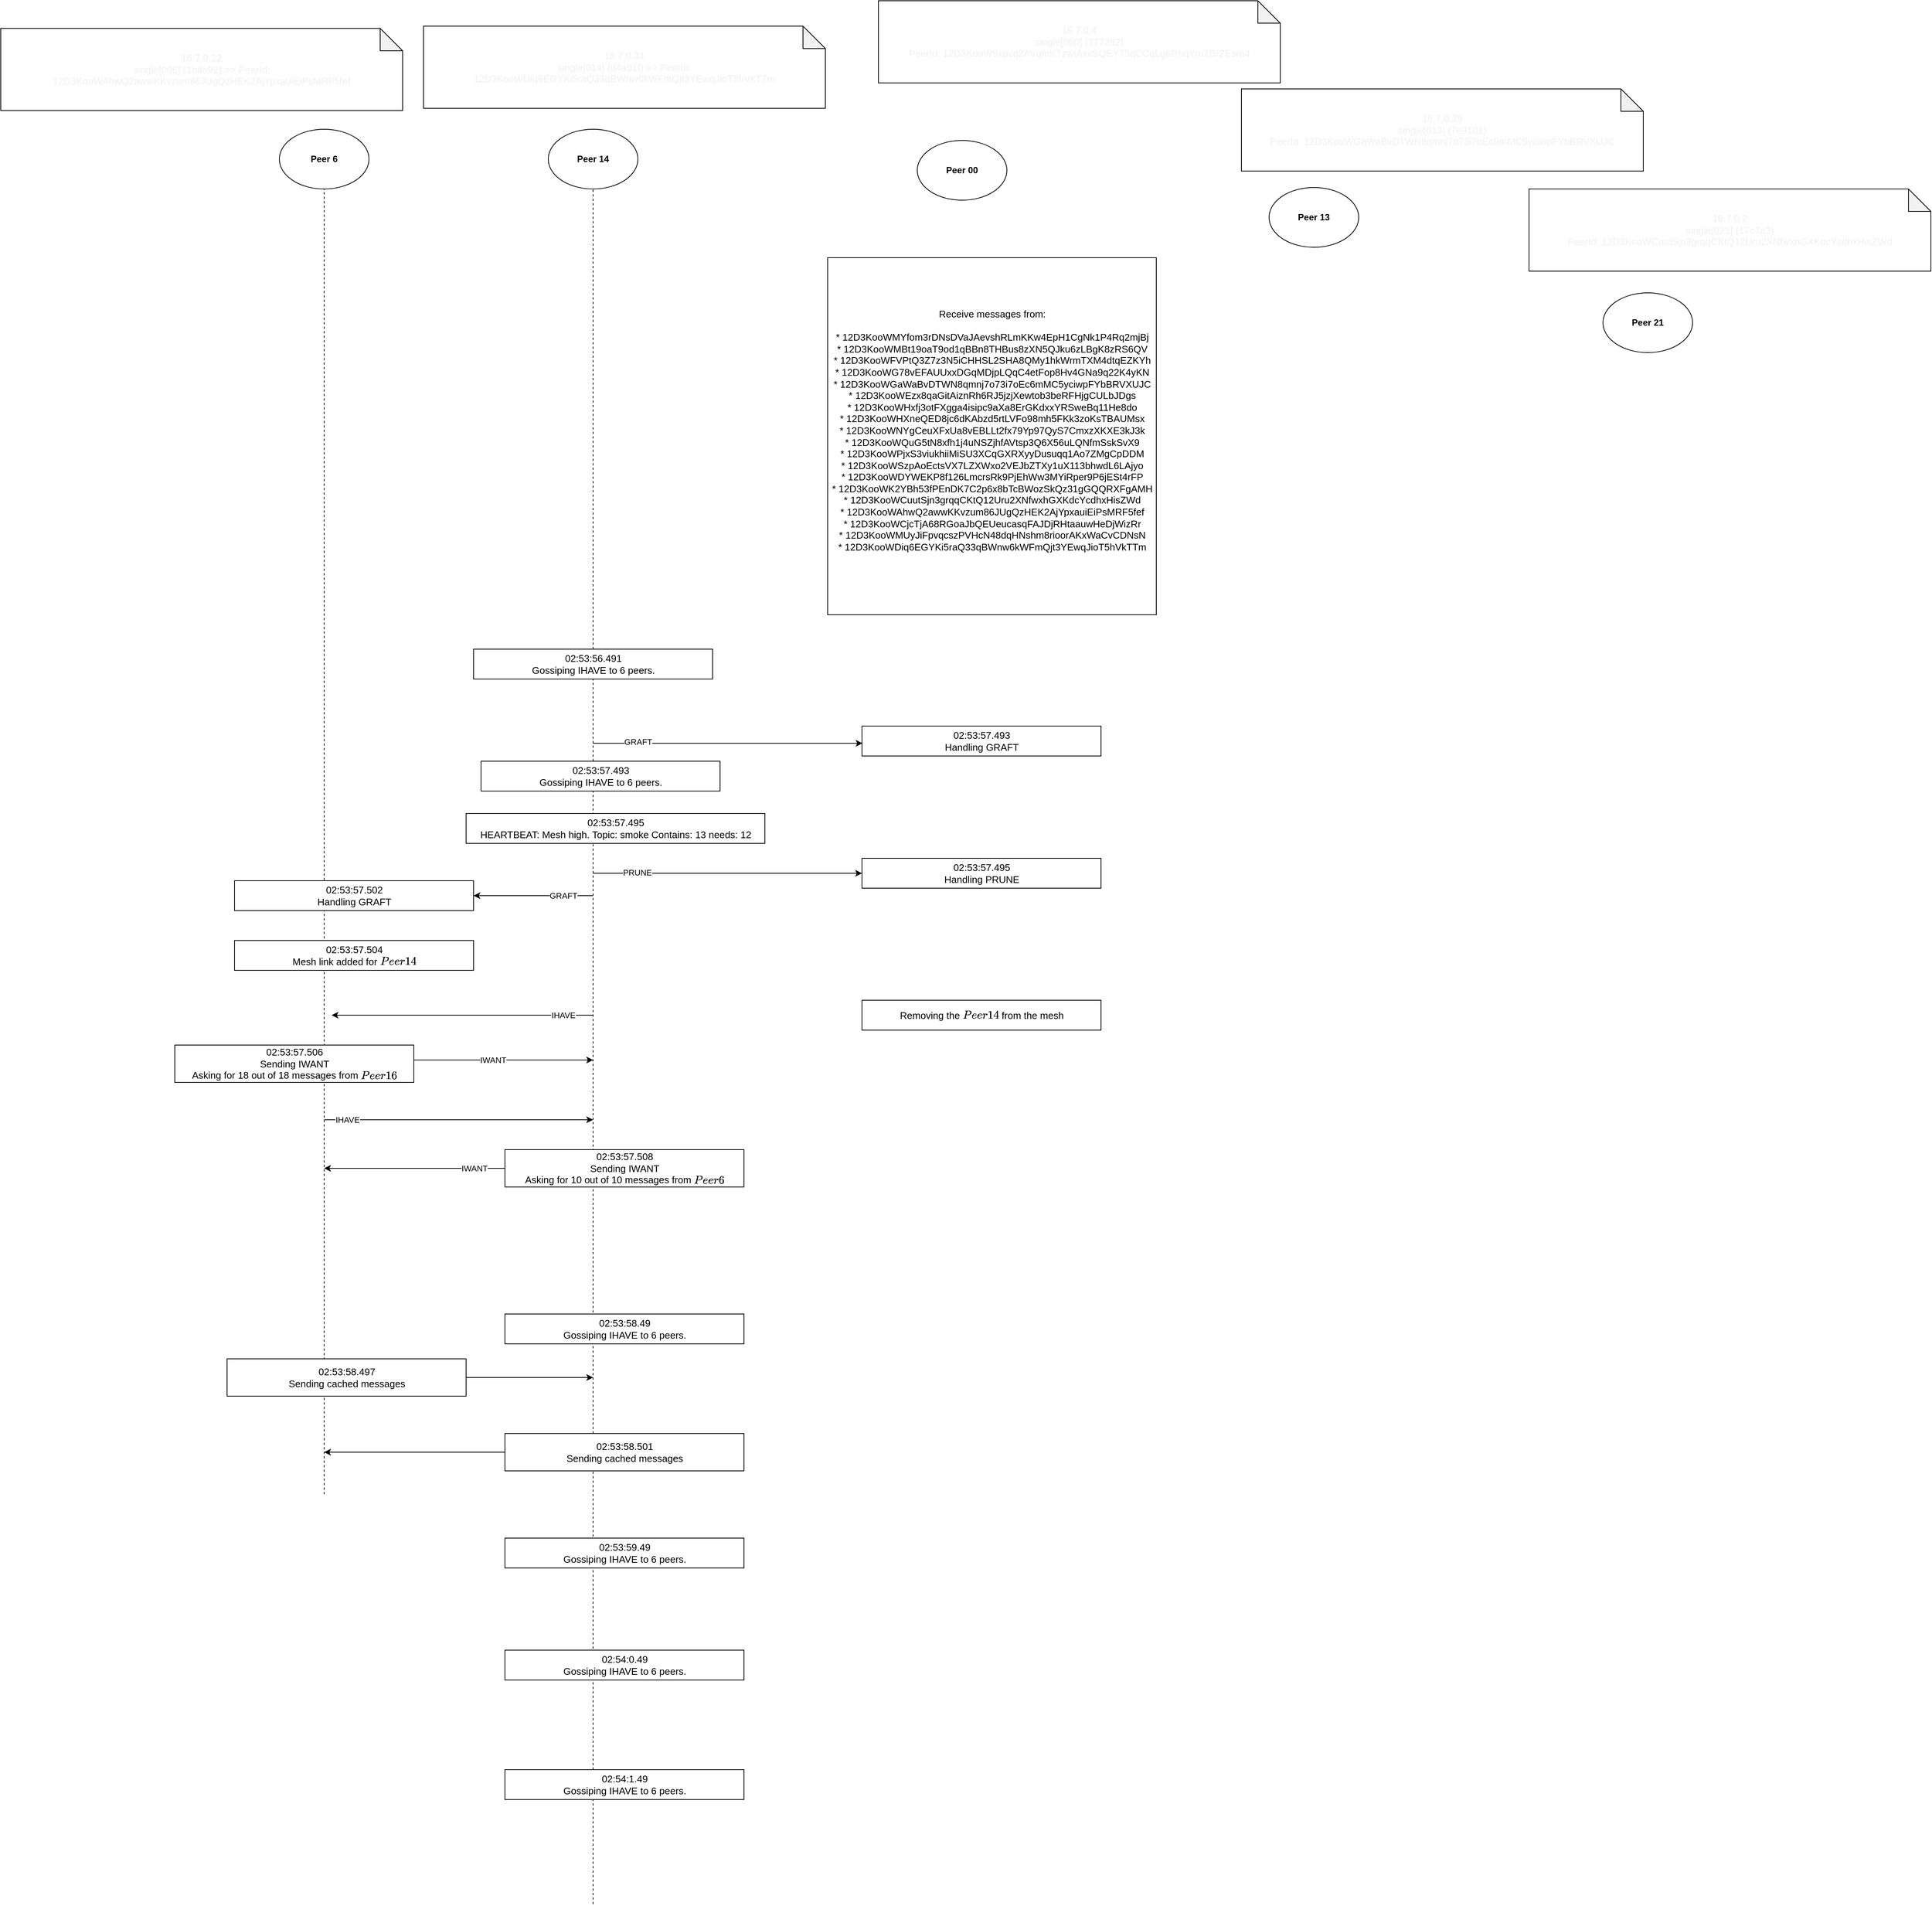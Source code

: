 <mxfile>
    <diagram id="ExdccTZqctQwAvQB16s_" name="Page-1">
        <mxGraphModel dx="3277" dy="2369" grid="1" gridSize="10" guides="1" tooltips="1" connect="1" arrows="1" fold="1" page="0" pageScale="1" pageWidth="827" pageHeight="1169" math="0" shadow="0">
            <root>
                <mxCell id="0"/>
                <mxCell id="1" parent="0"/>
                <mxCell id="132" value="" style="endArrow=none;dashed=1;html=1;fontSize=12;entryX=0.5;entryY=1;entryDx=0;entryDy=0;startArrow=none;" parent="1" target="129" edge="1">
                    <mxGeometry width="50" height="50" relative="1" as="geometry">
                        <mxPoint x="-800" y="1021.25" as="sourcePoint"/>
                        <mxPoint x="-767" y="-111.96" as="targetPoint"/>
                    </mxGeometry>
                </mxCell>
                <mxCell id="126" value="16.7.0.31&lt;br&gt;single[014] (d4a91f) &amp;gt;&amp;gt; PeerId: 12D3KooWDiq6EGYKi5raQ33qBWnw6kWFmQjt3YEwqJioT5hVkTTm" style="shape=note;whiteSpace=wrap;html=1;backgroundOutline=1;darkOpacity=0.05;fontColor=#F0F0F0;fontSize=13;" parent="1" vertex="1">
                    <mxGeometry x="-667" y="-944" width="538" height="110" as="geometry"/>
                </mxCell>
                <mxCell id="129" value="Peer 6" style="ellipse;whiteSpace=wrap;html=1;fontStyle=1" parent="1" vertex="1">
                    <mxGeometry x="-860" y="-806" width="120" height="80" as="geometry"/>
                </mxCell>
                <mxCell id="130" value="Peer 14" style="ellipse;whiteSpace=wrap;html=1;fontStyle=1" parent="1" vertex="1">
                    <mxGeometry x="-500" y="-806" width="120" height="80" as="geometry"/>
                </mxCell>
                <mxCell id="133" value="" style="endArrow=none;dashed=1;html=1;fontSize=12;startArrow=none;entryX=0.5;entryY=1;entryDx=0;entryDy=0;" parent="1" target="130" edge="1">
                    <mxGeometry width="50" height="50" relative="1" as="geometry">
                        <mxPoint x="-440" y="1570" as="sourcePoint"/>
                        <mxPoint x="-440" y="-670" as="targetPoint"/>
                    </mxGeometry>
                </mxCell>
                <mxCell id="134" value="" style="endArrow=classic;html=1;entryX=0;entryY=0.5;entryDx=0;entryDy=0;" parent="1" edge="1" target="150">
                    <mxGeometry width="50" height="50" relative="1" as="geometry">
                        <mxPoint x="-440" y="190" as="sourcePoint"/>
                        <mxPoint x="-135.856" y="118.376" as="targetPoint"/>
                    </mxGeometry>
                </mxCell>
                <mxCell id="160" value="PRUNE" style="edgeLabel;html=1;align=center;verticalAlign=middle;resizable=0;points=[];" vertex="1" connectable="0" parent="134">
                    <mxGeometry x="-0.676" y="1" relative="1" as="geometry">
                        <mxPoint as="offset"/>
                    </mxGeometry>
                </mxCell>
                <mxCell id="135" value="02:53:57.493 &lt;br&gt;Handling GRAFT" style="html=1;dashed=0;whitespace=wrap;fontSize=13;" parent="1" vertex="1">
                    <mxGeometry x="-80" y="-7" width="320" height="40" as="geometry"/>
                </mxCell>
                <mxCell id="142" value="&lt;div&gt;16.7.0.4&lt;br&gt;&lt;/div&gt;&lt;div&gt;single[000] (777282)&lt;/div&gt;&lt;div&gt;PeerId: 12D3KooW9xpcq2AVqmKTzwiAxvSQEY73qCCqLg6RhqYmZBrZEsm4&lt;/div&gt;" style="shape=note;whiteSpace=wrap;html=1;backgroundOutline=1;darkOpacity=0.05;fontColor=#F0F0F0;fontSize=13;" vertex="1" parent="1">
                    <mxGeometry x="-58" y="-978" width="538" height="110" as="geometry"/>
                </mxCell>
                <mxCell id="143" value="Peer 00" style="ellipse;whiteSpace=wrap;html=1;fontStyle=1" vertex="1" parent="1">
                    <mxGeometry x="-6" y="-791" width="120" height="80" as="geometry"/>
                </mxCell>
                <mxCell id="144" value="Peer 13" style="ellipse;whiteSpace=wrap;html=1;fontStyle=1" vertex="1" parent="1">
                    <mxGeometry x="465" y="-728" width="120" height="80" as="geometry"/>
                </mxCell>
                <mxCell id="145" value="Peer 21" style="ellipse;whiteSpace=wrap;html=1;fontStyle=1" vertex="1" parent="1">
                    <mxGeometry x="912" y="-587" width="120" height="80" as="geometry"/>
                </mxCell>
                <mxCell id="146" value="16.7.0.29&lt;br&gt;&lt;div&gt;single[013] (7e9101)&lt;/div&gt;&lt;div&gt;PeerId: 12D3KooWGaWaBvDTWN8qmnj7o73i7oEc6mMC5yciwpFYbBRVXUJC&lt;/div&gt;" style="shape=note;whiteSpace=wrap;html=1;backgroundOutline=1;darkOpacity=0.05;fontColor=#F0F0F0;fontSize=13;" vertex="1" parent="1">
                    <mxGeometry x="428" y="-860" width="538" height="110" as="geometry"/>
                </mxCell>
                <mxCell id="147" value="16.7.0.2&lt;br&gt;&lt;div&gt;single[021] (17c7a3)&lt;/div&gt;&lt;div&gt;PeerId: 12D3KooWCuutSjn3grqqCKtQ12Uru2XNfwxhGXKdcYcdhxHisZWd&lt;/div&gt;" style="shape=note;whiteSpace=wrap;html=1;backgroundOutline=1;darkOpacity=0.05;fontColor=#F0F0F0;fontSize=13;" vertex="1" parent="1">
                    <mxGeometry x="813" y="-726" width="538" height="110" as="geometry"/>
                </mxCell>
                <mxCell id="148" value="" style="endArrow=classic;html=1;entryX=0.002;entryY=0.575;entryDx=0;entryDy=0;entryPerimeter=0;" edge="1" parent="1" target="135">
                    <mxGeometry width="50" height="50" relative="1" as="geometry">
                        <mxPoint x="-440" y="16" as="sourcePoint"/>
                        <mxPoint x="-136.856" y="15.996" as="targetPoint"/>
                    </mxGeometry>
                </mxCell>
                <mxCell id="159" value="GRAFT" style="edgeLabel;html=1;align=center;verticalAlign=middle;resizable=0;points=[];" vertex="1" connectable="0" parent="148">
                    <mxGeometry x="-0.669" y="2" relative="1" as="geometry">
                        <mxPoint as="offset"/>
                    </mxGeometry>
                </mxCell>
                <mxCell id="150" value="02:53:57.495&lt;br&gt;Handling PRUNE" style="html=1;dashed=0;whitespace=wrap;fontSize=13;" vertex="1" parent="1">
                    <mxGeometry x="-80" y="170" width="320" height="40" as="geometry"/>
                </mxCell>
                <mxCell id="151" value="Removing the `Peer 14` from the mesh" style="html=1;dashed=0;whitespace=wrap;fontSize=13;" vertex="1" parent="1">
                    <mxGeometry x="-80" y="360" width="320" height="40" as="geometry"/>
                </mxCell>
                <mxCell id="152" value="Receive messages from:&lt;br&gt;&lt;br&gt;&lt;div&gt;* 12D3KooWMYfom3rDNsDVaJAevshRLmKKw4EpH1CgNk1P4Rq2mjBj&lt;/div&gt;&lt;div&gt;* 12D3KooWMBt19oaT9od1qBBn8THBus8zXN5QJku6zLBgK8zRS6QV&lt;/div&gt;&lt;div&gt;* 12D3KooWFVPtQ3Z7z3N5iCHHSL2SHA8QMy1hkWrmTXM4dtqEZKYh&lt;/div&gt;&lt;div&gt;* 12D3KooWG78vEFAUUxxDGqMDjpLQqC4etFop8Hv4GNa9q22K4yKN&lt;/div&gt;&lt;div&gt;* 12D3KooWGaWaBvDTWN8qmnj7o73i7oEc6mMC5yciwpFYbBRVXUJC&lt;/div&gt;&lt;div&gt;* 12D3KooWEzx8qaGitAiznRh6RJ5jzjXewtob3beRFHjgCULbJDgs&lt;/div&gt;&lt;div&gt;* 12D3KooWHxfj3otFXgga4isipc9aXa8ErGKdxxYRSweBq11He8do&lt;/div&gt;&lt;div&gt;* 12D3KooWHXneQED8jc6dKAbzd5rtLVFo98mh5FKk3zoKsTBAUMsx&lt;/div&gt;&lt;div&gt;* 12D3KooWNYgCeuXFxUa8vEBLLt2fx79Yp97QyS7CmxzXKXE3kJ3k&lt;/div&gt;&lt;div&gt;* 12D3KooWQuG5tN8xfh1j4uNSZjhfAVtsp3Q6X56uLQNfmSskSvX9&lt;/div&gt;&lt;div&gt;* 12D3KooWPjxS3viukhiiMiSU3XCqGXRXyyDusuqq1Ao7ZMgCpDDM&lt;/div&gt;&lt;div&gt;* 12D3KooWSzpAoEctsVX7LZXWxo2VEJbZTXy1uX113bhwdL6LAjyo&lt;/div&gt;&lt;div&gt;* 12D3KooWDYWEKP8f126LmcrsRk9PjEhWw3MYiRper9P6jESt4rFP&lt;/div&gt;&lt;div&gt;* 12D3KooWK2YBh53fPEnDK7C2p6x8bTcBWozSkQz31gGQQRXFgAMH&lt;/div&gt;&lt;div&gt;* 12D3KooWCuutSjn3grqqCKtQ12Uru2XNfwxhGXKdcYcdhxHisZWd&lt;/div&gt;&lt;div&gt;* 12D3KooWAhwQ2awwKKvzum86JUgQzHEK2AjYpxauiEiPsMRF5fef&lt;/div&gt;&lt;div&gt;* 12D3KooWCjcTjA68RGoaJbQEUeucasqFAJDjRHtaauwHeDjWizRr&lt;/div&gt;&lt;div&gt;* 12D3KooWMUyJiFpvqcszPVHcN48dqHNshm8rioorAKxWaCvCDNsN&lt;/div&gt;&lt;div&gt;* 12D3KooWDiq6EGYKi5raQ33qBWnw6kWFmQjt3YEwqJioT5hVkTTm&lt;/div&gt;&lt;div&gt;&lt;br&gt;&lt;/div&gt;" style="html=1;dashed=0;whitespace=wrap;fontSize=13;" vertex="1" parent="1">
                    <mxGeometry x="-126" y="-634" width="440" height="478" as="geometry"/>
                </mxCell>
                <mxCell id="153" value="16.7.0.22&lt;br&gt;single[006] (1bda92) &amp;gt;&amp;gt; PeerId: 12D3KooWAhwQ2awwKKvzum86JUgQzHEK2AjYpxauiEiPsMRF5fef" style="shape=note;whiteSpace=wrap;html=1;backgroundOutline=1;darkOpacity=0.05;fontColor=#F0F0F0;fontSize=13;" vertex="1" parent="1">
                    <mxGeometry x="-1233" y="-941" width="538" height="110" as="geometry"/>
                </mxCell>
                <mxCell id="154" value="02:53:57.502&lt;br&gt;Handling GRAFT" style="html=1;dashed=0;whitespace=wrap;fontSize=13;" vertex="1" parent="1">
                    <mxGeometry x="-920" y="200" width="320" height="40" as="geometry"/>
                </mxCell>
                <mxCell id="155" value="" style="endArrow=classic;html=1;entryX=1;entryY=0.5;entryDx=0;entryDy=0;" edge="1" parent="1" target="154">
                    <mxGeometry width="50" height="50" relative="1" as="geometry">
                        <mxPoint x="-440" y="220" as="sourcePoint"/>
                        <mxPoint x="-118.12" y="26" as="targetPoint"/>
                    </mxGeometry>
                </mxCell>
                <mxCell id="158" value="GRAFT" style="edgeLabel;html=1;align=center;verticalAlign=middle;resizable=0;points=[];" vertex="1" connectable="0" parent="155">
                    <mxGeometry x="-0.079" y="-4" relative="1" as="geometry">
                        <mxPoint x="33" y="4" as="offset"/>
                    </mxGeometry>
                </mxCell>
                <mxCell id="156" value="02:53:57.504&lt;br&gt;Mesh link added for `Peer14`" style="html=1;dashed=0;whitespace=wrap;fontSize=13;" vertex="1" parent="1">
                    <mxGeometry x="-920" y="280" width="320" height="40" as="geometry"/>
                </mxCell>
                <mxCell id="161" value="" style="endArrow=classic;html=1;" edge="1" parent="1">
                    <mxGeometry width="50" height="50" relative="1" as="geometry">
                        <mxPoint x="-440" y="380" as="sourcePoint"/>
                        <mxPoint x="-790" y="380" as="targetPoint"/>
                    </mxGeometry>
                </mxCell>
                <mxCell id="162" value="IHAVE" style="edgeLabel;html=1;align=center;verticalAlign=middle;resizable=0;points=[];" vertex="1" connectable="0" parent="161">
                    <mxGeometry x="-0.079" y="-4" relative="1" as="geometry">
                        <mxPoint x="121" y="4" as="offset"/>
                    </mxGeometry>
                </mxCell>
                <mxCell id="163" value="" style="endArrow=classic;html=1;exitX=0;exitY=0.5;exitDx=0;exitDy=0;" edge="1" parent="1" source="170">
                    <mxGeometry width="50" height="50" relative="1" as="geometry">
                        <mxPoint x="-620" y="600" as="sourcePoint"/>
                        <mxPoint x="-800" y="585" as="targetPoint"/>
                    </mxGeometry>
                </mxCell>
                <mxCell id="164" value="IWANT" style="edgeLabel;html=1;align=center;verticalAlign=middle;resizable=0;points=[];" vertex="1" connectable="0" parent="163">
                    <mxGeometry x="-0.079" y="-4" relative="1" as="geometry">
                        <mxPoint x="70" y="4" as="offset"/>
                    </mxGeometry>
                </mxCell>
                <mxCell id="165" value="" style="endArrow=classic;html=1;" edge="1" parent="1">
                    <mxGeometry width="50" height="50" relative="1" as="geometry">
                        <mxPoint x="-680" y="440" as="sourcePoint"/>
                        <mxPoint x="-440" y="440" as="targetPoint"/>
                    </mxGeometry>
                </mxCell>
                <mxCell id="166" value="IWANT" style="edgeLabel;html=1;align=center;verticalAlign=middle;resizable=0;points=[];" vertex="1" connectable="0" parent="165">
                    <mxGeometry x="-0.079" y="-4" relative="1" as="geometry">
                        <mxPoint x="-5" y="-4" as="offset"/>
                    </mxGeometry>
                </mxCell>
                <mxCell id="168" value="02:53:57.506&lt;br&gt;Sending IWANT&lt;br&gt;Asking for 18 out of 18 messages from `Peer 16`" style="html=1;dashed=0;whitespace=wrap;fontSize=13;" vertex="1" parent="1">
                    <mxGeometry x="-1000" y="420" width="320" height="50" as="geometry"/>
                </mxCell>
                <mxCell id="170" value="02:53:57.508&lt;br&gt;Sending IWANT&lt;br&gt;Asking for 10 out of 10 messages from `Peer 6`" style="html=1;dashed=0;whitespace=wrap;fontSize=13;" vertex="1" parent="1">
                    <mxGeometry x="-558" y="560" width="320" height="50" as="geometry"/>
                </mxCell>
                <mxCell id="171" value="" style="endArrow=classic;html=1;" edge="1" parent="1">
                    <mxGeometry width="50" height="50" relative="1" as="geometry">
                        <mxPoint x="-800" y="520" as="sourcePoint"/>
                        <mxPoint x="-440" y="520" as="targetPoint"/>
                    </mxGeometry>
                </mxCell>
                <mxCell id="172" value="IHAVE" style="edgeLabel;html=1;align=center;verticalAlign=middle;resizable=0;points=[];" vertex="1" connectable="0" parent="171">
                    <mxGeometry x="-0.079" y="-4" relative="1" as="geometry">
                        <mxPoint x="-135" y="-4" as="offset"/>
                    </mxGeometry>
                </mxCell>
                <mxCell id="173" value="02:53:58.501&lt;br&gt;Sending cached messages" style="html=1;dashed=0;whitespace=wrap;fontSize=13;" vertex="1" parent="1">
                    <mxGeometry x="-558" y="940" width="320" height="50" as="geometry"/>
                </mxCell>
                <mxCell id="174" value="" style="endArrow=classic;html=1;exitX=0;exitY=0.5;exitDx=0;exitDy=0;" edge="1" parent="1" source="173">
                    <mxGeometry width="50" height="50" relative="1" as="geometry">
                        <mxPoint x="-548" y="865" as="sourcePoint"/>
                        <mxPoint x="-800" y="965" as="targetPoint"/>
                    </mxGeometry>
                </mxCell>
                <mxCell id="176" value="02:53:58.497&lt;br&gt;Sending cached messages" style="html=1;dashed=0;whitespace=wrap;fontSize=13;" vertex="1" parent="1">
                    <mxGeometry x="-930" y="840" width="320" height="50" as="geometry"/>
                </mxCell>
                <mxCell id="177" value="" style="endArrow=classic;html=1;exitX=1;exitY=0.5;exitDx=0;exitDy=0;" edge="1" parent="1" source="176">
                    <mxGeometry width="50" height="50" relative="1" as="geometry">
                        <mxPoint x="-790" y="700" as="sourcePoint"/>
                        <mxPoint x="-440" y="865" as="targetPoint"/>
                    </mxGeometry>
                </mxCell>
                <mxCell id="179" value="02:53:57.493&lt;br&gt;Gossiping IHAVE to 6 peers." style="html=1;dashed=0;whitespace=wrap;fontSize=13;" vertex="1" parent="1">
                    <mxGeometry x="-590" y="40" width="320" height="40" as="geometry"/>
                </mxCell>
                <mxCell id="180" value="02:53:56.491&lt;br&gt;Gossiping IHAVE to 6 peers." style="html=1;dashed=0;whitespace=wrap;fontSize=13;" vertex="1" parent="1">
                    <mxGeometry x="-600" y="-110" width="320" height="40" as="geometry"/>
                </mxCell>
                <mxCell id="181" value="02:53:58.49&lt;br&gt;Gossiping IHAVE to 6 peers." style="html=1;dashed=0;whitespace=wrap;fontSize=13;" vertex="1" parent="1">
                    <mxGeometry x="-558" y="780" width="320" height="40" as="geometry"/>
                </mxCell>
                <mxCell id="182" value="02:53:59.49&lt;br&gt;Gossiping IHAVE to 6 peers." style="html=1;dashed=0;whitespace=wrap;fontSize=13;" vertex="1" parent="1">
                    <mxGeometry x="-558" y="1080" width="320" height="40" as="geometry"/>
                </mxCell>
                <mxCell id="183" value="02:54:0.49&lt;br&gt;Gossiping IHAVE to 6 peers." style="html=1;dashed=0;whitespace=wrap;fontSize=13;" vertex="1" parent="1">
                    <mxGeometry x="-558" y="1230" width="320" height="40" as="geometry"/>
                </mxCell>
                <mxCell id="184" value="02:54:1.49&lt;br&gt;Gossiping IHAVE to 6 peers." style="html=1;dashed=0;whitespace=wrap;fontSize=13;" vertex="1" parent="1">
                    <mxGeometry x="-558" y="1390" width="320" height="40" as="geometry"/>
                </mxCell>
                <mxCell id="185" value="02:53:57.495&lt;br&gt;HEARTBEAT: Mesh high. Topic: smoke Contains: 13 needs: 12" style="html=1;dashed=0;whitespace=wrap;fontSize=13;" vertex="1" parent="1">
                    <mxGeometry x="-610" y="110" width="400" height="40" as="geometry"/>
                </mxCell>
            </root>
        </mxGraphModel>
    </diagram>
</mxfile>